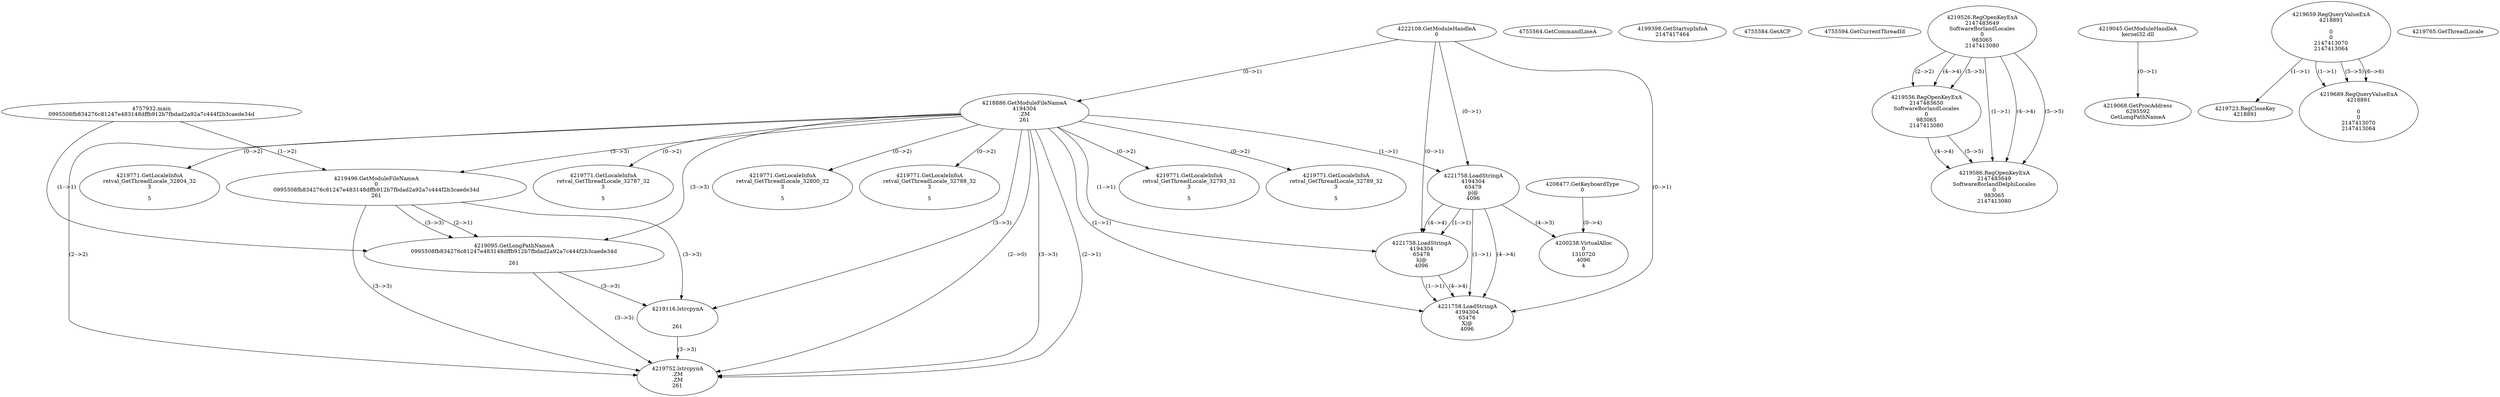 // Global SCDG with merge call
digraph {
	0 [label="4757932.main
0995508fb834276c81247e483148dffb912b7fbdad2a92a7c444f2b3caede34d"]
	1 [label="4222108.GetModuleHandleA
0"]
	2 [label="4208477.GetKeyboardType
0"]
	3 [label="4755564.GetCommandLineA
"]
	4 [label="4199398.GetStartupInfoA
2147417464"]
	5 [label="4755584.GetACP
"]
	6 [label="4755594.GetCurrentThreadId
"]
	7 [label="4218886.GetModuleFileNameA
4194304
.ZM
261"]
	1 -> 7 [label="(0-->1)"]
	8 [label="4219496.GetModuleFileNameA
0
0995508fb834276c81247e483148dffb912b7fbdad2a92a7c444f2b3caede34d
261"]
	0 -> 8 [label="(1-->2)"]
	7 -> 8 [label="(3-->3)"]
	9 [label="4219526.RegOpenKeyExA
2147483649
Software\Borland\Locales
0
983065
2147413080"]
	10 [label="4219045.GetModuleHandleA
kernel32.dll"]
	11 [label="4219068.GetProcAddress
6295592
GetLongPathNameA"]
	10 -> 11 [label="(0-->1)"]
	12 [label="4219095.GetLongPathNameA
0995508fb834276c81247e483148dffb912b7fbdad2a92a7c444f2b3caede34d

261"]
	0 -> 12 [label="(1-->1)"]
	8 -> 12 [label="(2-->1)"]
	7 -> 12 [label="(3-->3)"]
	8 -> 12 [label="(3-->3)"]
	13 [label="4219116.lstrcpynA


261"]
	7 -> 13 [label="(3-->3)"]
	8 -> 13 [label="(3-->3)"]
	12 -> 13 [label="(3-->3)"]
	14 [label="4219659.RegQueryValueExA
4218891

0
0
2147413070
2147413064"]
	15 [label="4219723.RegCloseKey
4218891"]
	14 -> 15 [label="(1-->1)"]
	16 [label="4219752.lstrcpynA
.ZM
.ZM
261"]
	7 -> 16 [label="(2-->1)"]
	7 -> 16 [label="(2-->2)"]
	7 -> 16 [label="(3-->3)"]
	8 -> 16 [label="(3-->3)"]
	12 -> 16 [label="(3-->3)"]
	13 -> 16 [label="(3-->3)"]
	7 -> 16 [label="(2-->0)"]
	17 [label="4219765.GetThreadLocale
"]
	18 [label="4219771.GetLocaleInfoA
retval_GetThreadLocale_32800_32
3

5"]
	7 -> 18 [label="(0-->2)"]
	19 [label="4221758.LoadStringA
4194304
65479
p|@
4096"]
	1 -> 19 [label="(0-->1)"]
	7 -> 19 [label="(1-->1)"]
	20 [label="4200238.VirtualAlloc
0
1310720
4096
4"]
	19 -> 20 [label="(4-->3)"]
	2 -> 20 [label="(0-->4)"]
	21 [label="4219556.RegOpenKeyExA
2147483650
Software\Borland\Locales
0
983065
2147413080"]
	9 -> 21 [label="(2-->2)"]
	9 -> 21 [label="(4-->4)"]
	9 -> 21 [label="(5-->5)"]
	22 [label="4219771.GetLocaleInfoA
retval_GetThreadLocale_32788_32
3

5"]
	7 -> 22 [label="(0-->2)"]
	23 [label="4221758.LoadStringA
4194304
65478
h|@
4096"]
	1 -> 23 [label="(0-->1)"]
	7 -> 23 [label="(1-->1)"]
	19 -> 23 [label="(1-->1)"]
	19 -> 23 [label="(4-->4)"]
	24 [label="4221758.LoadStringA
4194304
65476
X|@
4096"]
	1 -> 24 [label="(0-->1)"]
	7 -> 24 [label="(1-->1)"]
	19 -> 24 [label="(1-->1)"]
	23 -> 24 [label="(1-->1)"]
	19 -> 24 [label="(4-->4)"]
	23 -> 24 [label="(4-->4)"]
	25 [label="4219586.RegOpenKeyExA
2147483649
Software\Borland\Delphi\Locales
0
983065
2147413080"]
	9 -> 25 [label="(1-->1)"]
	9 -> 25 [label="(4-->4)"]
	21 -> 25 [label="(4-->4)"]
	9 -> 25 [label="(5-->5)"]
	21 -> 25 [label="(5-->5)"]
	26 [label="4219689.RegQueryValueExA
4218891

0
0
2147413070
2147413064"]
	14 -> 26 [label="(1-->1)"]
	14 -> 26 [label="(5-->5)"]
	14 -> 26 [label="(6-->6)"]
	27 [label="4219771.GetLocaleInfoA
retval_GetThreadLocale_32793_32
3

5"]
	7 -> 27 [label="(0-->2)"]
	28 [label="4219771.GetLocaleInfoA
retval_GetThreadLocale_32789_32
3

5"]
	7 -> 28 [label="(0-->2)"]
	29 [label="4219771.GetLocaleInfoA
retval_GetThreadLocale_32804_32
3

5"]
	7 -> 29 [label="(0-->2)"]
	30 [label="4219771.GetLocaleInfoA
retval_GetThreadLocale_32787_32
3

5"]
	7 -> 30 [label="(0-->2)"]
}
